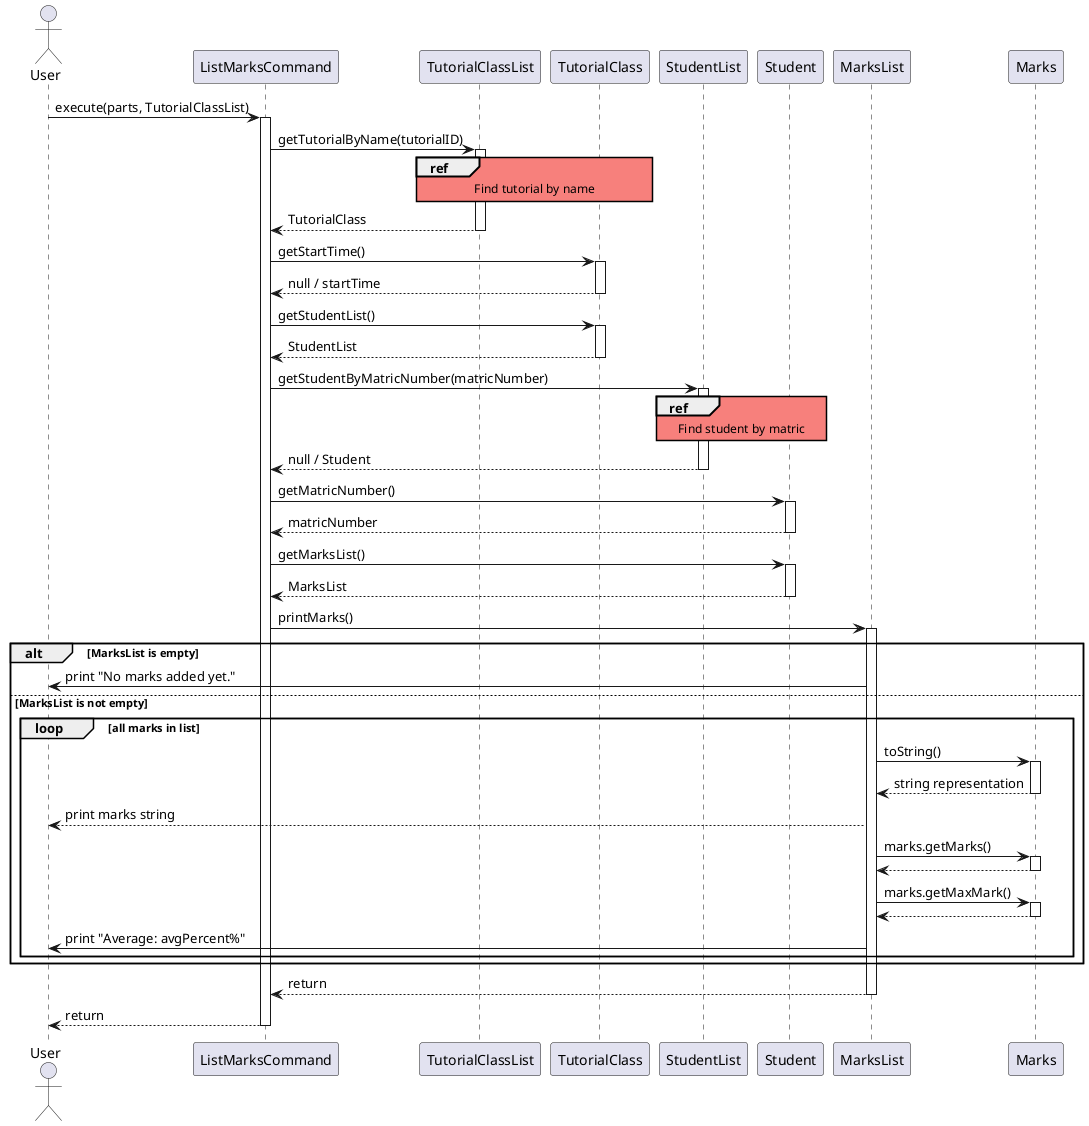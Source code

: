 @startuml
actor User
participant "ListMarksCommand" as ListMarksCommand
participant "TutorialClassList" as TutorialClassList
participant "TutorialClass" as TutorialClass
participant "StudentList" as StudentList
participant "Student" as Student
participant "MarksList" as MarksList
participant "Marks" as Marks

skinparam sequenceReferenceBackgroundColor #f7807c

User -> ListMarksCommand : execute(parts, TutorialClassList)
activate ListMarksCommand

ListMarksCommand -> TutorialClassList : getTutorialByName(tutorialID)
activate TutorialClassList
ref over TutorialClassList, TutorialClass : Find tutorial by name
TutorialClassList --> ListMarksCommand : TutorialClass
deactivate TutorialClassList

ListMarksCommand -> TutorialClass : getStartTime()
activate TutorialClass
TutorialClass --> ListMarksCommand : null / startTime
deactivate TutorialClass

ListMarksCommand -> TutorialClass : getStudentList()
activate TutorialClass
TutorialClass --> ListMarksCommand : StudentList
deactivate TutorialClass

ListMarksCommand -> StudentList : getStudentByMatricNumber(matricNumber)
activate StudentList
ref over StudentList, Student : Find student by matric
StudentList --> ListMarksCommand : null / Student
deactivate StudentList

ListMarksCommand -> Student : getMatricNumber()
activate Student
Student --> ListMarksCommand : matricNumber
deactivate Student

ListMarksCommand -> Student : getMarksList()
activate Student
Student --> ListMarksCommand : MarksList
deactivate Student

ListMarksCommand -> MarksList : printMarks()
activate MarksList

alt MarksList is empty
    MarksList -> User : print "No marks added yet."
else MarksList is not empty
    loop all marks in list
        MarksList -> Marks : toString()
        activate Marks
        Marks --> MarksList : string representation
        deactivate Marks
        MarksList --> User : print marks string
        MarksList -> Marks : marks.getMarks()
        activate Marks
        Marks --> MarksList
        deactivate Marks
        MarksList -> Marks : marks.getMaxMark()
        activate Marks
        Marks --> MarksList
        deactivate Marks
        MarksList -> User : print "Average: avgPercent%"
    end
end

MarksList --> ListMarksCommand : return
deactivate MarksList

ListMarksCommand --> User : return
deactivate ListMarksCommand
@enduml
